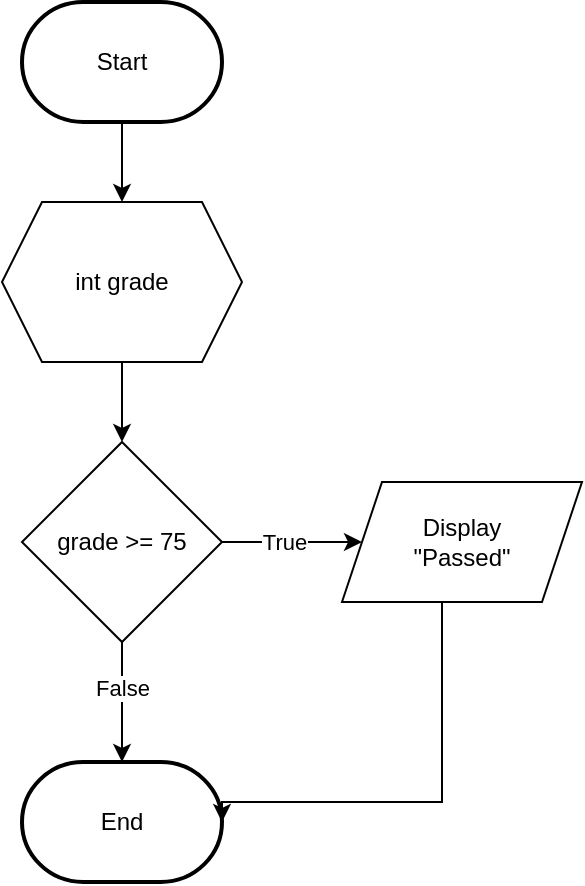 <mxfile version="24.8.2" pages="6">
  <diagram id="C5RBs43oDa-KdzZeNtuy" name="If">
    <mxGraphModel dx="1009" dy="547" grid="1" gridSize="10" guides="1" tooltips="1" connect="1" arrows="1" fold="1" page="1" pageScale="1" pageWidth="827" pageHeight="1169" math="0" shadow="0">
      <root>
        <mxCell id="WIyWlLk6GJQsqaUBKTNV-0" />
        <mxCell id="WIyWlLk6GJQsqaUBKTNV-1" parent="WIyWlLk6GJQsqaUBKTNV-0" />
        <mxCell id="U6u_kDi3AGG093OxEGTw-5" style="edgeStyle=orthogonalEdgeStyle;rounded=0;orthogonalLoop=1;jettySize=auto;html=1;entryX=0.5;entryY=0;entryDx=0;entryDy=0;" parent="WIyWlLk6GJQsqaUBKTNV-1" source="U6u_kDi3AGG093OxEGTw-2" target="U6u_kDi3AGG093OxEGTw-4" edge="1">
          <mxGeometry relative="1" as="geometry" />
        </mxCell>
        <mxCell id="U6u_kDi3AGG093OxEGTw-2" value="Start" style="strokeWidth=2;html=1;shape=mxgraph.flowchart.terminator;whiteSpace=wrap;" parent="WIyWlLk6GJQsqaUBKTNV-1" vertex="1">
          <mxGeometry x="150" y="190" width="100" height="60" as="geometry" />
        </mxCell>
        <mxCell id="U6u_kDi3AGG093OxEGTw-3" value="End" style="strokeWidth=2;html=1;shape=mxgraph.flowchart.terminator;whiteSpace=wrap;" parent="WIyWlLk6GJQsqaUBKTNV-1" vertex="1">
          <mxGeometry x="150" y="570" width="100" height="60" as="geometry" />
        </mxCell>
        <mxCell id="U6u_kDi3AGG093OxEGTw-7" style="edgeStyle=orthogonalEdgeStyle;rounded=0;orthogonalLoop=1;jettySize=auto;html=1;entryX=0.5;entryY=0;entryDx=0;entryDy=0;" parent="WIyWlLk6GJQsqaUBKTNV-1" source="U6u_kDi3AGG093OxEGTw-4" target="U6u_kDi3AGG093OxEGTw-6" edge="1">
          <mxGeometry relative="1" as="geometry" />
        </mxCell>
        <mxCell id="U6u_kDi3AGG093OxEGTw-4" value="int grade" style="shape=hexagon;perimeter=hexagonPerimeter2;whiteSpace=wrap;html=1;fixedSize=1;" parent="WIyWlLk6GJQsqaUBKTNV-1" vertex="1">
          <mxGeometry x="140" y="290" width="120" height="80" as="geometry" />
        </mxCell>
        <mxCell id="U6u_kDi3AGG093OxEGTw-10" style="edgeStyle=orthogonalEdgeStyle;rounded=0;orthogonalLoop=1;jettySize=auto;html=1;" parent="WIyWlLk6GJQsqaUBKTNV-1" source="U6u_kDi3AGG093OxEGTw-6" target="U6u_kDi3AGG093OxEGTw-9" edge="1">
          <mxGeometry relative="1" as="geometry" />
        </mxCell>
        <mxCell id="rRDlKW93r1YTpkSukqt8-1" value="True" style="edgeLabel;html=1;align=center;verticalAlign=middle;resizable=0;points=[];" parent="U6u_kDi3AGG093OxEGTw-10" vertex="1" connectable="0">
          <mxGeometry x="-0.134" relative="1" as="geometry">
            <mxPoint as="offset" />
          </mxGeometry>
        </mxCell>
        <mxCell id="U6u_kDi3AGG093OxEGTw-6" value="grade &amp;gt;= 75" style="rhombus;whiteSpace=wrap;html=1;" parent="WIyWlLk6GJQsqaUBKTNV-1" vertex="1">
          <mxGeometry x="150" y="410" width="100" height="100" as="geometry" />
        </mxCell>
        <mxCell id="U6u_kDi3AGG093OxEGTw-8" style="edgeStyle=orthogonalEdgeStyle;rounded=0;orthogonalLoop=1;jettySize=auto;html=1;entryX=0.5;entryY=0;entryDx=0;entryDy=0;entryPerimeter=0;" parent="WIyWlLk6GJQsqaUBKTNV-1" source="U6u_kDi3AGG093OxEGTw-6" target="U6u_kDi3AGG093OxEGTw-3" edge="1">
          <mxGeometry relative="1" as="geometry" />
        </mxCell>
        <mxCell id="rRDlKW93r1YTpkSukqt8-2" value="False" style="edgeLabel;html=1;align=center;verticalAlign=middle;resizable=0;points=[];" parent="U6u_kDi3AGG093OxEGTw-8" vertex="1" connectable="0">
          <mxGeometry x="-0.243" relative="1" as="geometry">
            <mxPoint as="offset" />
          </mxGeometry>
        </mxCell>
        <mxCell id="U6u_kDi3AGG093OxEGTw-9" value="Display&lt;div&gt;&quot;Passed&quot;&lt;/div&gt;" style="shape=parallelogram;perimeter=parallelogramPerimeter;whiteSpace=wrap;html=1;fixedSize=1;" parent="WIyWlLk6GJQsqaUBKTNV-1" vertex="1">
          <mxGeometry x="310" y="430" width="120" height="60" as="geometry" />
        </mxCell>
        <mxCell id="U6u_kDi3AGG093OxEGTw-11" style="edgeStyle=orthogonalEdgeStyle;rounded=0;orthogonalLoop=1;jettySize=auto;html=1;entryX=1;entryY=0.5;entryDx=0;entryDy=0;entryPerimeter=0;" parent="WIyWlLk6GJQsqaUBKTNV-1" source="U6u_kDi3AGG093OxEGTw-9" target="U6u_kDi3AGG093OxEGTw-3" edge="1">
          <mxGeometry relative="1" as="geometry">
            <Array as="points">
              <mxPoint x="360" y="590" />
              <mxPoint x="250" y="590" />
            </Array>
          </mxGeometry>
        </mxCell>
      </root>
    </mxGraphModel>
  </diagram>
  <diagram name="If Else" id="wgRW3ykwmBNnsoXeUPCp">
    <mxGraphModel dx="1009" dy="547" grid="1" gridSize="10" guides="1" tooltips="1" connect="1" arrows="1" fold="1" page="1" pageScale="1" pageWidth="827" pageHeight="1169" math="0" shadow="0">
      <root>
        <mxCell id="HP0GB9q9wchO6ULZUXLa-0" />
        <mxCell id="HP0GB9q9wchO6ULZUXLa-1" parent="HP0GB9q9wchO6ULZUXLa-0" />
        <mxCell id="HP0GB9q9wchO6ULZUXLa-2" style="edgeStyle=orthogonalEdgeStyle;rounded=0;orthogonalLoop=1;jettySize=auto;html=1;entryX=0.5;entryY=0;entryDx=0;entryDy=0;" parent="HP0GB9q9wchO6ULZUXLa-1" source="HP0GB9q9wchO6ULZUXLa-3" target="HP0GB9q9wchO6ULZUXLa-6" edge="1">
          <mxGeometry relative="1" as="geometry" />
        </mxCell>
        <mxCell id="HP0GB9q9wchO6ULZUXLa-3" value="Start" style="strokeWidth=2;html=1;shape=mxgraph.flowchart.terminator;whiteSpace=wrap;" parent="HP0GB9q9wchO6ULZUXLa-1" vertex="1">
          <mxGeometry x="150" y="190" width="100" height="60" as="geometry" />
        </mxCell>
        <mxCell id="HP0GB9q9wchO6ULZUXLa-4" value="End" style="strokeWidth=2;html=1;shape=mxgraph.flowchart.terminator;whiteSpace=wrap;" parent="HP0GB9q9wchO6ULZUXLa-1" vertex="1">
          <mxGeometry x="150" y="670" width="100" height="60" as="geometry" />
        </mxCell>
        <mxCell id="HP0GB9q9wchO6ULZUXLa-5" style="edgeStyle=orthogonalEdgeStyle;rounded=0;orthogonalLoop=1;jettySize=auto;html=1;entryX=0.5;entryY=0;entryDx=0;entryDy=0;" parent="HP0GB9q9wchO6ULZUXLa-1" source="HP0GB9q9wchO6ULZUXLa-6" target="HP0GB9q9wchO6ULZUXLa-8" edge="1">
          <mxGeometry relative="1" as="geometry" />
        </mxCell>
        <mxCell id="HP0GB9q9wchO6ULZUXLa-6" value="int grade" style="shape=hexagon;perimeter=hexagonPerimeter2;whiteSpace=wrap;html=1;fixedSize=1;" parent="HP0GB9q9wchO6ULZUXLa-1" vertex="1">
          <mxGeometry x="140" y="290" width="120" height="80" as="geometry" />
        </mxCell>
        <mxCell id="HP0GB9q9wchO6ULZUXLa-7" style="edgeStyle=orthogonalEdgeStyle;rounded=0;orthogonalLoop=1;jettySize=auto;html=1;" parent="HP0GB9q9wchO6ULZUXLa-1" source="HP0GB9q9wchO6ULZUXLa-8" target="HP0GB9q9wchO6ULZUXLa-10" edge="1">
          <mxGeometry relative="1" as="geometry" />
        </mxCell>
        <mxCell id="XoKDj_YRl34KRhVriMOj-1" value="True" style="edgeLabel;html=1;align=center;verticalAlign=middle;resizable=0;points=[];" parent="HP0GB9q9wchO6ULZUXLa-7" vertex="1" connectable="0">
          <mxGeometry x="-0.138" relative="1" as="geometry">
            <mxPoint as="offset" />
          </mxGeometry>
        </mxCell>
        <mxCell id="HP0GB9q9wchO6ULZUXLa-8" value="grade &amp;gt;= 75" style="rhombus;whiteSpace=wrap;html=1;" parent="HP0GB9q9wchO6ULZUXLa-1" vertex="1">
          <mxGeometry x="150" y="410" width="100" height="100" as="geometry" />
        </mxCell>
        <mxCell id="HP0GB9q9wchO6ULZUXLa-9" style="edgeStyle=orthogonalEdgeStyle;rounded=0;orthogonalLoop=1;jettySize=auto;html=1;entryX=0.5;entryY=0;entryDx=0;entryDy=0;" parent="HP0GB9q9wchO6ULZUXLa-1" source="HP0GB9q9wchO6ULZUXLa-8" target="XoKDj_YRl34KRhVriMOj-3" edge="1">
          <mxGeometry relative="1" as="geometry" />
        </mxCell>
        <mxCell id="YyR-W1f64u2cbG6BlVA1-0" value="False" style="edgeLabel;html=1;align=center;verticalAlign=middle;resizable=0;points=[];" parent="HP0GB9q9wchO6ULZUXLa-9" vertex="1" connectable="0">
          <mxGeometry x="-0.208" relative="1" as="geometry">
            <mxPoint as="offset" />
          </mxGeometry>
        </mxCell>
        <mxCell id="HP0GB9q9wchO6ULZUXLa-10" value="Display&lt;div&gt;&quot;Passed&quot;&lt;/div&gt;" style="shape=parallelogram;perimeter=parallelogramPerimeter;whiteSpace=wrap;html=1;fixedSize=1;" parent="HP0GB9q9wchO6ULZUXLa-1" vertex="1">
          <mxGeometry x="310" y="430" width="120" height="60" as="geometry" />
        </mxCell>
        <mxCell id="HP0GB9q9wchO6ULZUXLa-11" style="edgeStyle=orthogonalEdgeStyle;rounded=0;orthogonalLoop=1;jettySize=auto;html=1;entryX=1;entryY=0.5;entryDx=0;entryDy=0;entryPerimeter=0;" parent="HP0GB9q9wchO6ULZUXLa-1" source="HP0GB9q9wchO6ULZUXLa-10" target="HP0GB9q9wchO6ULZUXLa-4" edge="1">
          <mxGeometry relative="1" as="geometry">
            <Array as="points">
              <mxPoint x="360" y="700" />
            </Array>
          </mxGeometry>
        </mxCell>
        <mxCell id="XoKDj_YRl34KRhVriMOj-3" value="Display&lt;div&gt;&quot;Failed&quot;&lt;/div&gt;" style="shape=parallelogram;perimeter=parallelogramPerimeter;whiteSpace=wrap;html=1;fixedSize=1;" parent="HP0GB9q9wchO6ULZUXLa-1" vertex="1">
          <mxGeometry x="140" y="570" width="120" height="60" as="geometry" />
        </mxCell>
        <mxCell id="YyR-W1f64u2cbG6BlVA1-1" style="edgeStyle=orthogonalEdgeStyle;rounded=0;orthogonalLoop=1;jettySize=auto;html=1;entryX=0.5;entryY=0;entryDx=0;entryDy=0;entryPerimeter=0;" parent="HP0GB9q9wchO6ULZUXLa-1" source="XoKDj_YRl34KRhVriMOj-3" target="HP0GB9q9wchO6ULZUXLa-4" edge="1">
          <mxGeometry relative="1" as="geometry" />
        </mxCell>
      </root>
    </mxGraphModel>
  </diagram>
  <diagram name="Switch" id="S04WwmKPU7ko810WiV1u">
    <mxGraphModel dx="1009" dy="547" grid="1" gridSize="10" guides="1" tooltips="1" connect="1" arrows="1" fold="1" page="1" pageScale="1" pageWidth="827" pageHeight="1169" math="0" shadow="0">
      <root>
        <mxCell id="uFm7R1hayecepRXZf3FI-0" />
        <mxCell id="uFm7R1hayecepRXZf3FI-1" parent="uFm7R1hayecepRXZf3FI-0" />
        <mxCell id="uFm7R1hayecepRXZf3FI-2" style="edgeStyle=orthogonalEdgeStyle;rounded=0;orthogonalLoop=1;jettySize=auto;html=1;entryX=0.5;entryY=0;entryDx=0;entryDy=0;" parent="uFm7R1hayecepRXZf3FI-1" source="uFm7R1hayecepRXZf3FI-3" target="uFm7R1hayecepRXZf3FI-6" edge="1">
          <mxGeometry relative="1" as="geometry" />
        </mxCell>
        <mxCell id="uFm7R1hayecepRXZf3FI-3" value="Start" style="strokeWidth=2;html=1;shape=mxgraph.flowchart.terminator;whiteSpace=wrap;" parent="uFm7R1hayecepRXZf3FI-1" vertex="1">
          <mxGeometry x="150" y="190" width="100" height="60" as="geometry" />
        </mxCell>
        <mxCell id="uFm7R1hayecepRXZf3FI-4" value="End" style="strokeWidth=2;html=1;shape=mxgraph.flowchart.terminator;whiteSpace=wrap;" parent="uFm7R1hayecepRXZf3FI-1" vertex="1">
          <mxGeometry x="150" y="830" width="100" height="60" as="geometry" />
        </mxCell>
        <mxCell id="uFm7R1hayecepRXZf3FI-5" style="edgeStyle=orthogonalEdgeStyle;rounded=0;orthogonalLoop=1;jettySize=auto;html=1;entryX=0.5;entryY=0;entryDx=0;entryDy=0;" parent="uFm7R1hayecepRXZf3FI-1" source="uFm7R1hayecepRXZf3FI-6" target="uFm7R1hayecepRXZf3FI-8" edge="1">
          <mxGeometry relative="1" as="geometry" />
        </mxCell>
        <mxCell id="uFm7R1hayecepRXZf3FI-6" value="int grade" style="shape=hexagon;perimeter=hexagonPerimeter2;whiteSpace=wrap;html=1;fixedSize=1;" parent="uFm7R1hayecepRXZf3FI-1" vertex="1">
          <mxGeometry x="140" y="290" width="120" height="80" as="geometry" />
        </mxCell>
        <mxCell id="uFm7R1hayecepRXZf3FI-7" style="edgeStyle=orthogonalEdgeStyle;rounded=0;orthogonalLoop=1;jettySize=auto;html=1;" parent="uFm7R1hayecepRXZf3FI-1" source="uFm7R1hayecepRXZf3FI-8" target="uFm7R1hayecepRXZf3FI-10" edge="1">
          <mxGeometry relative="1" as="geometry" />
        </mxCell>
        <mxCell id="S2YscIBGtdLN4zWIDV8S-4" value="True" style="edgeLabel;html=1;align=center;verticalAlign=middle;resizable=0;points=[];" parent="uFm7R1hayecepRXZf3FI-7" vertex="1" connectable="0">
          <mxGeometry x="-0.076" relative="1" as="geometry">
            <mxPoint as="offset" />
          </mxGeometry>
        </mxCell>
        <mxCell id="uFm7R1hayecepRXZf3FI-8" value="case 1" style="rhombus;whiteSpace=wrap;html=1;" parent="uFm7R1hayecepRXZf3FI-1" vertex="1">
          <mxGeometry x="150" y="410" width="100" height="100" as="geometry" />
        </mxCell>
        <mxCell id="uFm7R1hayecepRXZf3FI-9" style="edgeStyle=orthogonalEdgeStyle;rounded=0;orthogonalLoop=1;jettySize=auto;html=1;entryX=0.5;entryY=0;entryDx=0;entryDy=0;" parent="uFm7R1hayecepRXZf3FI-1" source="uFm7R1hayecepRXZf3FI-8" target="I5yKDLQ5YA2egcF0Fvhx-0" edge="1">
          <mxGeometry relative="1" as="geometry" />
        </mxCell>
        <mxCell id="S2YscIBGtdLN4zWIDV8S-6" value="False" style="edgeLabel;html=1;align=center;verticalAlign=middle;resizable=0;points=[];" parent="uFm7R1hayecepRXZf3FI-9" vertex="1" connectable="0">
          <mxGeometry x="-0.165" relative="1" as="geometry">
            <mxPoint as="offset" />
          </mxGeometry>
        </mxCell>
        <mxCell id="uFm7R1hayecepRXZf3FI-10" value="Display&lt;div&gt;&quot;Passed&quot;&lt;/div&gt;" style="shape=parallelogram;perimeter=parallelogramPerimeter;whiteSpace=wrap;html=1;fixedSize=1;" parent="uFm7R1hayecepRXZf3FI-1" vertex="1">
          <mxGeometry x="310" y="430" width="120" height="60" as="geometry" />
        </mxCell>
        <mxCell id="uFm7R1hayecepRXZf3FI-11" style="edgeStyle=orthogonalEdgeStyle;rounded=0;orthogonalLoop=1;jettySize=auto;html=1;entryX=1;entryY=0.5;entryDx=0;entryDy=0;entryPerimeter=0;exitX=1;exitY=0.5;exitDx=0;exitDy=0;" parent="uFm7R1hayecepRXZf3FI-1" source="uFm7R1hayecepRXZf3FI-10" target="uFm7R1hayecepRXZf3FI-4" edge="1">
          <mxGeometry relative="1" as="geometry">
            <Array as="points">
              <mxPoint x="480" y="460" />
              <mxPoint x="480" y="860" />
            </Array>
            <mxPoint x="390" y="520" as="sourcePoint" />
          </mxGeometry>
        </mxCell>
        <mxCell id="I5yKDLQ5YA2egcF0Fvhx-6" style="edgeStyle=orthogonalEdgeStyle;rounded=0;orthogonalLoop=1;jettySize=auto;html=1;entryX=0.5;entryY=0;entryDx=0;entryDy=0;" parent="uFm7R1hayecepRXZf3FI-1" source="I5yKDLQ5YA2egcF0Fvhx-0" target="I5yKDLQ5YA2egcF0Fvhx-5" edge="1">
          <mxGeometry relative="1" as="geometry" />
        </mxCell>
        <mxCell id="S2YscIBGtdLN4zWIDV8S-8" value="False" style="edgeLabel;html=1;align=center;verticalAlign=middle;resizable=0;points=[];" parent="I5yKDLQ5YA2egcF0Fvhx-6" vertex="1" connectable="0">
          <mxGeometry x="-0.091" relative="1" as="geometry">
            <mxPoint as="offset" />
          </mxGeometry>
        </mxCell>
        <mxCell id="I5yKDLQ5YA2egcF0Fvhx-8" style="edgeStyle=orthogonalEdgeStyle;rounded=0;orthogonalLoop=1;jettySize=auto;html=1;entryX=0;entryY=0.5;entryDx=0;entryDy=0;" parent="uFm7R1hayecepRXZf3FI-1" source="I5yKDLQ5YA2egcF0Fvhx-0" target="I5yKDLQ5YA2egcF0Fvhx-7" edge="1">
          <mxGeometry relative="1" as="geometry" />
        </mxCell>
        <mxCell id="S2YscIBGtdLN4zWIDV8S-10" value="True" style="edgeLabel;html=1;align=center;verticalAlign=middle;resizable=0;points=[];" parent="I5yKDLQ5YA2egcF0Fvhx-8" vertex="1" connectable="0">
          <mxGeometry x="-0.15" y="1" relative="1" as="geometry">
            <mxPoint as="offset" />
          </mxGeometry>
        </mxCell>
        <mxCell id="I5yKDLQ5YA2egcF0Fvhx-0" value="case 2" style="rhombus;whiteSpace=wrap;html=1;" parent="uFm7R1hayecepRXZf3FI-1" vertex="1">
          <mxGeometry x="150" y="570" width="100" height="100" as="geometry" />
        </mxCell>
        <mxCell id="I5yKDLQ5YA2egcF0Fvhx-5" value="Display&lt;div&gt;&quot;Invalid grade&quot;&lt;/div&gt;" style="shape=parallelogram;perimeter=parallelogramPerimeter;whiteSpace=wrap;html=1;fixedSize=1;" parent="uFm7R1hayecepRXZf3FI-1" vertex="1">
          <mxGeometry x="140" y="730" width="120" height="60" as="geometry" />
        </mxCell>
        <mxCell id="I5yKDLQ5YA2egcF0Fvhx-7" value="Display&lt;div&gt;&quot;Failed&quot;&lt;/div&gt;" style="shape=parallelogram;perimeter=parallelogramPerimeter;whiteSpace=wrap;html=1;fixedSize=1;" parent="uFm7R1hayecepRXZf3FI-1" vertex="1">
          <mxGeometry x="310" y="590" width="120" height="60" as="geometry" />
        </mxCell>
        <mxCell id="I5yKDLQ5YA2egcF0Fvhx-9" style="edgeStyle=orthogonalEdgeStyle;rounded=0;orthogonalLoop=1;jettySize=auto;html=1;entryX=1;entryY=0.5;entryDx=0;entryDy=0;entryPerimeter=0;" parent="uFm7R1hayecepRXZf3FI-1" source="I5yKDLQ5YA2egcF0Fvhx-7" target="uFm7R1hayecepRXZf3FI-4" edge="1">
          <mxGeometry relative="1" as="geometry">
            <Array as="points">
              <mxPoint x="480" y="620" />
              <mxPoint x="480" y="860" />
            </Array>
          </mxGeometry>
        </mxCell>
        <mxCell id="I5yKDLQ5YA2egcF0Fvhx-10" style="edgeStyle=orthogonalEdgeStyle;rounded=0;orthogonalLoop=1;jettySize=auto;html=1;entryX=0.5;entryY=0;entryDx=0;entryDy=0;entryPerimeter=0;" parent="uFm7R1hayecepRXZf3FI-1" source="I5yKDLQ5YA2egcF0Fvhx-5" target="uFm7R1hayecepRXZf3FI-4" edge="1">
          <mxGeometry relative="1" as="geometry" />
        </mxCell>
      </root>
    </mxGraphModel>
  </diagram>
  <diagram name="For" id="QUAe-ksvKjDs5myJ_4xY">
    <mxGraphModel dx="1552" dy="842" grid="1" gridSize="10" guides="1" tooltips="1" connect="1" arrows="1" fold="1" page="1" pageScale="1" pageWidth="827" pageHeight="1169" math="0" shadow="0">
      <root>
        <mxCell id="CqQGkMekEgwE-K7OSCcw-0" />
        <mxCell id="CqQGkMekEgwE-K7OSCcw-1" parent="CqQGkMekEgwE-K7OSCcw-0" />
        <mxCell id="CqQGkMekEgwE-K7OSCcw-2" style="edgeStyle=orthogonalEdgeStyle;rounded=0;orthogonalLoop=1;jettySize=auto;html=1;entryX=0.5;entryY=0;entryDx=0;entryDy=0;" parent="CqQGkMekEgwE-K7OSCcw-1" source="CqQGkMekEgwE-K7OSCcw-3" target="CqQGkMekEgwE-K7OSCcw-6" edge="1">
          <mxGeometry relative="1" as="geometry" />
        </mxCell>
        <mxCell id="CqQGkMekEgwE-K7OSCcw-3" value="Start" style="strokeWidth=2;html=1;shape=mxgraph.flowchart.terminator;whiteSpace=wrap;" parent="CqQGkMekEgwE-K7OSCcw-1" vertex="1">
          <mxGeometry x="150" y="190" width="100" height="60" as="geometry" />
        </mxCell>
        <mxCell id="CqQGkMekEgwE-K7OSCcw-4" value="End" style="strokeWidth=2;html=1;shape=mxgraph.flowchart.terminator;whiteSpace=wrap;" parent="CqQGkMekEgwE-K7OSCcw-1" vertex="1">
          <mxGeometry x="150" y="770" width="100" height="60" as="geometry" />
        </mxCell>
        <mxCell id="CqQGkMekEgwE-K7OSCcw-5" style="edgeStyle=orthogonalEdgeStyle;rounded=0;orthogonalLoop=1;jettySize=auto;html=1;" parent="CqQGkMekEgwE-K7OSCcw-1" source="CqQGkMekEgwE-K7OSCcw-6" target="EWHEcCJOODaxURXab4ZX-0" edge="1">
          <mxGeometry relative="1" as="geometry" />
        </mxCell>
        <mxCell id="CqQGkMekEgwE-K7OSCcw-6" value="int i = 0" style="shape=hexagon;perimeter=hexagonPerimeter2;whiteSpace=wrap;html=1;fixedSize=1;" parent="CqQGkMekEgwE-K7OSCcw-1" vertex="1">
          <mxGeometry x="140" y="290" width="120" height="80" as="geometry" />
        </mxCell>
        <mxCell id="CqQGkMekEgwE-K7OSCcw-7" style="edgeStyle=orthogonalEdgeStyle;rounded=0;orthogonalLoop=1;jettySize=auto;html=1;exitX=0.5;exitY=1;exitDx=0;exitDy=0;" parent="CqQGkMekEgwE-K7OSCcw-1" source="CqQGkMekEgwE-K7OSCcw-9" target="CqQGkMekEgwE-K7OSCcw-12" edge="1">
          <mxGeometry relative="1" as="geometry">
            <mxPoint x="280" y="640" as="sourcePoint" />
          </mxGeometry>
        </mxCell>
        <mxCell id="CqQGkMekEgwE-K7OSCcw-8" value="True" style="edgeLabel;html=1;align=center;verticalAlign=middle;resizable=0;points=[];" parent="CqQGkMekEgwE-K7OSCcw-7" vertex="1" connectable="0">
          <mxGeometry x="-0.076" relative="1" as="geometry">
            <mxPoint as="offset" />
          </mxGeometry>
        </mxCell>
        <mxCell id="CqQGkMekEgwE-K7OSCcw-9" value="i &amp;lt; 11" style="rhombus;whiteSpace=wrap;html=1;" parent="CqQGkMekEgwE-K7OSCcw-1" vertex="1">
          <mxGeometry x="150" y="510" width="100" height="100" as="geometry" />
        </mxCell>
        <mxCell id="CqQGkMekEgwE-K7OSCcw-10" style="edgeStyle=orthogonalEdgeStyle;rounded=0;orthogonalLoop=1;jettySize=auto;html=1;exitX=1;exitY=0.5;exitDx=0;exitDy=0;entryX=1;entryY=0.5;entryDx=0;entryDy=0;entryPerimeter=0;" parent="CqQGkMekEgwE-K7OSCcw-1" source="CqQGkMekEgwE-K7OSCcw-9" target="CqQGkMekEgwE-K7OSCcw-4" edge="1">
          <mxGeometry relative="1" as="geometry">
            <mxPoint x="240" y="780" as="targetPoint" />
            <Array as="points">
              <mxPoint x="300" y="560" />
              <mxPoint x="300" y="800" />
            </Array>
          </mxGeometry>
        </mxCell>
        <mxCell id="qfBjNuzoim2yZd50vGQB-1" value="False" style="edgeLabel;html=1;align=center;verticalAlign=middle;resizable=0;points=[];" parent="CqQGkMekEgwE-K7OSCcw-10" vertex="1" connectable="0">
          <mxGeometry x="-0.847" relative="1" as="geometry">
            <mxPoint as="offset" />
          </mxGeometry>
        </mxCell>
        <mxCell id="qfBjNuzoim2yZd50vGQB-3" style="edgeStyle=orthogonalEdgeStyle;rounded=0;orthogonalLoop=1;jettySize=auto;html=1;entryX=0;entryY=0.5;entryDx=0;entryDy=0;" parent="CqQGkMekEgwE-K7OSCcw-1" source="CqQGkMekEgwE-K7OSCcw-12" target="EWHEcCJOODaxURXab4ZX-0" edge="1">
          <mxGeometry relative="1" as="geometry">
            <Array as="points">
              <mxPoint x="110" y="700" />
              <mxPoint x="110" y="440" />
            </Array>
          </mxGeometry>
        </mxCell>
        <mxCell id="CqQGkMekEgwE-K7OSCcw-12" value="&lt;font face=&quot;Helvetica&quot; style=&quot;font-size: 12px;&quot;&gt;Display&lt;/font&gt;&lt;div&gt;&lt;font face=&quot;Helvetica&quot; style=&quot;font-size: 12px;&quot;&gt;&quot;Iteration i&quot;&lt;/font&gt;&lt;/div&gt;" style="shape=parallelogram;perimeter=parallelogramPerimeter;whiteSpace=wrap;html=1;fixedSize=1;" parent="CqQGkMekEgwE-K7OSCcw-1" vertex="1">
          <mxGeometry x="140" y="670" width="120" height="60" as="geometry" />
        </mxCell>
        <mxCell id="EWHEcCJOODaxURXab4ZX-1" style="edgeStyle=orthogonalEdgeStyle;rounded=0;orthogonalLoop=1;jettySize=auto;html=1;entryX=0.5;entryY=0;entryDx=0;entryDy=0;" edge="1" parent="CqQGkMekEgwE-K7OSCcw-1" source="EWHEcCJOODaxURXab4ZX-0" target="CqQGkMekEgwE-K7OSCcw-9">
          <mxGeometry relative="1" as="geometry" />
        </mxCell>
        <mxCell id="EWHEcCJOODaxURXab4ZX-0" value="i++" style="rounded=0;whiteSpace=wrap;html=1;" vertex="1" parent="CqQGkMekEgwE-K7OSCcw-1">
          <mxGeometry x="140" y="410" width="120" height="60" as="geometry" />
        </mxCell>
      </root>
    </mxGraphModel>
  </diagram>
  <diagram name="While" id="Kka7VBgr45ytDvkK4Pmx">
    <mxGraphModel dx="1441" dy="781" grid="1" gridSize="10" guides="1" tooltips="1" connect="1" arrows="1" fold="1" page="1" pageScale="1" pageWidth="827" pageHeight="1169" math="0" shadow="0">
      <root>
        <mxCell id="nUCHJ1DqK8qAW2LCkv4e-0" />
        <mxCell id="nUCHJ1DqK8qAW2LCkv4e-1" parent="nUCHJ1DqK8qAW2LCkv4e-0" />
        <mxCell id="nUCHJ1DqK8qAW2LCkv4e-2" style="edgeStyle=orthogonalEdgeStyle;rounded=0;orthogonalLoop=1;jettySize=auto;html=1;entryX=0.5;entryY=0;entryDx=0;entryDy=0;" parent="nUCHJ1DqK8qAW2LCkv4e-1" source="nUCHJ1DqK8qAW2LCkv4e-3" target="nUCHJ1DqK8qAW2LCkv4e-6" edge="1">
          <mxGeometry relative="1" as="geometry" />
        </mxCell>
        <mxCell id="nUCHJ1DqK8qAW2LCkv4e-3" value="Start" style="strokeWidth=2;html=1;shape=mxgraph.flowchart.terminator;whiteSpace=wrap;" parent="nUCHJ1DqK8qAW2LCkv4e-1" vertex="1">
          <mxGeometry x="150" y="190" width="100" height="60" as="geometry" />
        </mxCell>
        <mxCell id="nUCHJ1DqK8qAW2LCkv4e-4" value="End" style="strokeWidth=2;html=1;shape=mxgraph.flowchart.terminator;whiteSpace=wrap;" parent="nUCHJ1DqK8qAW2LCkv4e-1" vertex="1">
          <mxGeometry x="150" y="860" width="100" height="60" as="geometry" />
        </mxCell>
        <mxCell id="nUCHJ1DqK8qAW2LCkv4e-5" style="edgeStyle=orthogonalEdgeStyle;rounded=0;orthogonalLoop=1;jettySize=auto;html=1;entryX=0.5;entryY=0;entryDx=0;entryDy=0;" parent="nUCHJ1DqK8qAW2LCkv4e-1" source="nUCHJ1DqK8qAW2LCkv4e-6" target="h5Gn4j_is8i4wwEHsU29-0" edge="1">
          <mxGeometry relative="1" as="geometry" />
        </mxCell>
        <mxCell id="nUCHJ1DqK8qAW2LCkv4e-6" value="&lt;font style=&quot;font-size: 14px;&quot;&gt;int i&lt;/font&gt;" style="shape=hexagon;perimeter=hexagonPerimeter2;whiteSpace=wrap;html=1;fixedSize=1;" parent="nUCHJ1DqK8qAW2LCkv4e-1" vertex="1">
          <mxGeometry x="140" y="290" width="120" height="80" as="geometry" />
        </mxCell>
        <mxCell id="nUCHJ1DqK8qAW2LCkv4e-7" style="edgeStyle=orthogonalEdgeStyle;rounded=0;orthogonalLoop=1;jettySize=auto;html=1;" parent="nUCHJ1DqK8qAW2LCkv4e-1" source="nUCHJ1DqK8qAW2LCkv4e-9" target="nUCHJ1DqK8qAW2LCkv4e-12" edge="1">
          <mxGeometry relative="1" as="geometry" />
        </mxCell>
        <mxCell id="nUCHJ1DqK8qAW2LCkv4e-8" value="True" style="edgeLabel;html=1;align=center;verticalAlign=middle;resizable=0;points=[];" parent="nUCHJ1DqK8qAW2LCkv4e-7" vertex="1" connectable="0">
          <mxGeometry x="-0.076" relative="1" as="geometry">
            <mxPoint as="offset" />
          </mxGeometry>
        </mxCell>
        <mxCell id="nUCHJ1DqK8qAW2LCkv4e-9" value="i &amp;lt;= 5" style="rhombus;whiteSpace=wrap;html=1;" parent="nUCHJ1DqK8qAW2LCkv4e-1" vertex="1">
          <mxGeometry x="150" y="510" width="100" height="100" as="geometry" />
        </mxCell>
        <mxCell id="T5M41y3vu_cajMUqT_VU-5" style="edgeStyle=orthogonalEdgeStyle;rounded=0;orthogonalLoop=1;jettySize=auto;html=1;entryX=0;entryY=0.5;entryDx=0;entryDy=0;exitX=0;exitY=0.5;exitDx=0;exitDy=0;" parent="nUCHJ1DqK8qAW2LCkv4e-1" source="3fqmNBNT8Uh5_U0RIkRH-1" target="nUCHJ1DqK8qAW2LCkv4e-9" edge="1">
          <mxGeometry relative="1" as="geometry">
            <Array as="points">
              <mxPoint x="110" y="790" />
              <mxPoint x="110" y="560" />
            </Array>
          </mxGeometry>
        </mxCell>
        <mxCell id="0EWlToUFyNo_dqCqDbIh-0" style="edgeStyle=orthogonalEdgeStyle;rounded=0;orthogonalLoop=1;jettySize=auto;html=1;entryX=0.5;entryY=0;entryDx=0;entryDy=0;" edge="1" parent="nUCHJ1DqK8qAW2LCkv4e-1" source="nUCHJ1DqK8qAW2LCkv4e-12" target="3fqmNBNT8Uh5_U0RIkRH-1">
          <mxGeometry relative="1" as="geometry" />
        </mxCell>
        <mxCell id="nUCHJ1DqK8qAW2LCkv4e-12" value="&lt;font face=&quot;Helvetica&quot; style=&quot;font-size: 12px;&quot;&gt;Display&amp;nbsp;&lt;/font&gt;&lt;div&gt;&lt;span data-darkreader-inline-bgcolor=&quot;&quot; style=&quot;background-color: initial; --darkreader-inline-bgcolor: initial;&quot;&gt;&quot;Value of i:&amp;nbsp; i&quot;&lt;font style=&quot;--darkreader-inline-color: #e8e6e3;&quot; data-darkreader-inline-color=&quot;&quot; face=&quot;Courier New&quot; color=&quot;#000000&quot;&gt;&lt;span style=&quot;font-size: 10pt;&quot;&gt;&amp;nbsp;&lt;/span&gt;&lt;/font&gt;&lt;/span&gt;&lt;/div&gt;" style="shape=parallelogram;perimeter=parallelogramPerimeter;whiteSpace=wrap;html=1;fixedSize=1;" parent="nUCHJ1DqK8qAW2LCkv4e-1" vertex="1">
          <mxGeometry x="140" y="660" width="120" height="60" as="geometry" />
        </mxCell>
        <mxCell id="T5M41y3vu_cajMUqT_VU-3" style="edgeStyle=orthogonalEdgeStyle;rounded=0;orthogonalLoop=1;jettySize=auto;html=1;entryX=1;entryY=0.5;entryDx=0;entryDy=0;entryPerimeter=0;" parent="nUCHJ1DqK8qAW2LCkv4e-1" source="nUCHJ1DqK8qAW2LCkv4e-9" target="nUCHJ1DqK8qAW2LCkv4e-4" edge="1">
          <mxGeometry relative="1" as="geometry">
            <Array as="points">
              <mxPoint x="300" y="560" />
              <mxPoint x="300" y="890" />
            </Array>
          </mxGeometry>
        </mxCell>
        <mxCell id="0EWlToUFyNo_dqCqDbIh-2" value="False" style="edgeLabel;html=1;align=center;verticalAlign=middle;resizable=0;points=[];" vertex="1" connectable="0" parent="T5M41y3vu_cajMUqT_VU-3">
          <mxGeometry x="-0.882" relative="1" as="geometry">
            <mxPoint as="offset" />
          </mxGeometry>
        </mxCell>
        <mxCell id="3fqmNBNT8Uh5_U0RIkRH-0" style="edgeStyle=orthogonalEdgeStyle;rounded=0;orthogonalLoop=1;jettySize=auto;html=1;entryX=0.5;entryY=0;entryDx=0;entryDy=0;" edge="1" parent="nUCHJ1DqK8qAW2LCkv4e-1" source="h5Gn4j_is8i4wwEHsU29-0" target="nUCHJ1DqK8qAW2LCkv4e-9">
          <mxGeometry relative="1" as="geometry" />
        </mxCell>
        <mxCell id="h5Gn4j_is8i4wwEHsU29-0" value="Input&amp;nbsp;&lt;span data-darkreader-inline-color=&quot;&quot; data-darkreader-inline-bgcolor=&quot;&quot; style=&quot;background-color: initial; color: rgb(0, 0, 0); --darkreader-inline-bgcolor: initial; --darkreader-inline-color: #e8e6e3;&quot;&gt;i&lt;/span&gt;" style="shape=parallelogram;perimeter=parallelogramPerimeter;whiteSpace=wrap;html=1;fixedSize=1;" parent="nUCHJ1DqK8qAW2LCkv4e-1" vertex="1">
          <mxGeometry x="140" y="410" width="120" height="60" as="geometry" />
        </mxCell>
        <mxCell id="3fqmNBNT8Uh5_U0RIkRH-1" value="i++" style="rounded=0;whiteSpace=wrap;html=1;" vertex="1" parent="nUCHJ1DqK8qAW2LCkv4e-1">
          <mxGeometry x="140" y="760" width="120" height="60" as="geometry" />
        </mxCell>
      </root>
    </mxGraphModel>
  </diagram>
  <diagram name="Do-while" id="TRCou-MiWkirjUwMcTql">
    <mxGraphModel dx="1009" dy="547" grid="1" gridSize="10" guides="1" tooltips="1" connect="1" arrows="1" fold="1" page="1" pageScale="1" pageWidth="827" pageHeight="1169" math="0" shadow="0">
      <root>
        <mxCell id="fhmaVaJ6oNxYEKZVgWRT-0" />
        <mxCell id="fhmaVaJ6oNxYEKZVgWRT-1" parent="fhmaVaJ6oNxYEKZVgWRT-0" />
        <mxCell id="fhmaVaJ6oNxYEKZVgWRT-2" style="edgeStyle=orthogonalEdgeStyle;rounded=0;orthogonalLoop=1;jettySize=auto;html=1;entryX=0.5;entryY=0;entryDx=0;entryDy=0;" parent="fhmaVaJ6oNxYEKZVgWRT-1" source="fhmaVaJ6oNxYEKZVgWRT-3" target="fhmaVaJ6oNxYEKZVgWRT-6" edge="1">
          <mxGeometry relative="1" as="geometry" />
        </mxCell>
        <mxCell id="fhmaVaJ6oNxYEKZVgWRT-3" value="Start" style="strokeWidth=2;html=1;shape=mxgraph.flowchart.terminator;whiteSpace=wrap;" parent="fhmaVaJ6oNxYEKZVgWRT-1" vertex="1">
          <mxGeometry x="150" y="190" width="100" height="60" as="geometry" />
        </mxCell>
        <mxCell id="fhmaVaJ6oNxYEKZVgWRT-4" value="End" style="strokeWidth=2;html=1;shape=mxgraph.flowchart.terminator;whiteSpace=wrap;" parent="fhmaVaJ6oNxYEKZVgWRT-1" vertex="1">
          <mxGeometry x="150" y="770" width="100" height="60" as="geometry" />
        </mxCell>
        <mxCell id="fhmaVaJ6oNxYEKZVgWRT-5" style="edgeStyle=orthogonalEdgeStyle;rounded=0;orthogonalLoop=1;jettySize=auto;html=1;entryX=0.5;entryY=0;entryDx=0;entryDy=0;" parent="fhmaVaJ6oNxYEKZVgWRT-1" source="fhmaVaJ6oNxYEKZVgWRT-6" target="fhmaVaJ6oNxYEKZVgWRT-11" edge="1">
          <mxGeometry relative="1" as="geometry" />
        </mxCell>
        <mxCell id="fhmaVaJ6oNxYEKZVgWRT-6" value="int i" style="shape=hexagon;perimeter=hexagonPerimeter2;whiteSpace=wrap;html=1;fixedSize=1;" parent="fhmaVaJ6oNxYEKZVgWRT-1" vertex="1">
          <mxGeometry x="140" y="290" width="120" height="80" as="geometry" />
        </mxCell>
        <mxCell id="gIwPula5FX9QxZbEh8P2-2" style="edgeStyle=orthogonalEdgeStyle;rounded=0;orthogonalLoop=1;jettySize=auto;html=1;entryX=1;entryY=0.5;entryDx=0;entryDy=0;" parent="fhmaVaJ6oNxYEKZVgWRT-1" source="fhmaVaJ6oNxYEKZVgWRT-9" target="fhmaVaJ6oNxYEKZVgWRT-11" edge="1">
          <mxGeometry relative="1" as="geometry">
            <Array as="points">
              <mxPoint x="300" y="660" />
              <mxPoint x="300" y="440" />
            </Array>
            <mxPoint x="250" y="540" as="targetPoint" />
          </mxGeometry>
        </mxCell>
        <mxCell id="gIwPula5FX9QxZbEh8P2-4" value="True" style="edgeLabel;html=1;align=center;verticalAlign=middle;resizable=0;points=[];" parent="gIwPula5FX9QxZbEh8P2-2" vertex="1" connectable="0">
          <mxGeometry x="-0.778" relative="1" as="geometry">
            <mxPoint as="offset" />
          </mxGeometry>
        </mxCell>
        <mxCell id="aULCmZbbjh3GE5a69HI4-5" style="edgeStyle=orthogonalEdgeStyle;rounded=0;orthogonalLoop=1;jettySize=auto;html=1;exitX=0.5;exitY=1;exitDx=0;exitDy=0;entryX=0.5;entryY=0;entryDx=0;entryDy=0;" edge="1" parent="fhmaVaJ6oNxYEKZVgWRT-1" source="fhmaVaJ6oNxYEKZVgWRT-11" target="aULCmZbbjh3GE5a69HI4-0">
          <mxGeometry relative="1" as="geometry" />
        </mxCell>
        <mxCell id="fhmaVaJ6oNxYEKZVgWRT-9" value="i &amp;lt; 11" style="rhombus;whiteSpace=wrap;html=1;" parent="fhmaVaJ6oNxYEKZVgWRT-1" vertex="1">
          <mxGeometry x="150" y="610" width="100" height="100" as="geometry" />
        </mxCell>
        <mxCell id="fhmaVaJ6oNxYEKZVgWRT-11" value="&lt;font face=&quot;Helvetica&quot; style=&quot;font-size: 12px;&quot;&gt;Display&lt;/font&gt;&lt;div&gt;&lt;font face=&quot;Helvetica&quot; style=&quot;font-size: 12px;&quot;&gt;&quot;Iteration-i&quot;&lt;/font&gt;&lt;/div&gt;" style="shape=parallelogram;perimeter=parallelogramPerimeter;whiteSpace=wrap;html=1;fixedSize=1;" parent="fhmaVaJ6oNxYEKZVgWRT-1" vertex="1">
          <mxGeometry x="140" y="410" width="120" height="60" as="geometry" />
        </mxCell>
        <mxCell id="gIwPula5FX9QxZbEh8P2-0" style="edgeStyle=orthogonalEdgeStyle;rounded=0;orthogonalLoop=1;jettySize=auto;html=1;entryX=0.5;entryY=0;entryDx=0;entryDy=0;entryPerimeter=0;" parent="fhmaVaJ6oNxYEKZVgWRT-1" source="fhmaVaJ6oNxYEKZVgWRT-9" target="fhmaVaJ6oNxYEKZVgWRT-4" edge="1">
          <mxGeometry relative="1" as="geometry" />
        </mxCell>
        <mxCell id="gIwPula5FX9QxZbEh8P2-1" value="False" style="edgeLabel;html=1;align=center;verticalAlign=middle;resizable=0;points=[];" parent="gIwPula5FX9QxZbEh8P2-0" vertex="1" connectable="0">
          <mxGeometry x="-0.155" y="-1" relative="1" as="geometry">
            <mxPoint as="offset" />
          </mxGeometry>
        </mxCell>
        <mxCell id="aULCmZbbjh3GE5a69HI4-6" style="edgeStyle=orthogonalEdgeStyle;rounded=0;orthogonalLoop=1;jettySize=auto;html=1;entryX=0.5;entryY=0;entryDx=0;entryDy=0;" edge="1" parent="fhmaVaJ6oNxYEKZVgWRT-1" source="aULCmZbbjh3GE5a69HI4-0" target="fhmaVaJ6oNxYEKZVgWRT-9">
          <mxGeometry relative="1" as="geometry" />
        </mxCell>
        <mxCell id="aULCmZbbjh3GE5a69HI4-0" value="i++" style="rounded=0;whiteSpace=wrap;html=1;" vertex="1" parent="fhmaVaJ6oNxYEKZVgWRT-1">
          <mxGeometry x="140" y="510" width="120" height="60" as="geometry" />
        </mxCell>
      </root>
    </mxGraphModel>
  </diagram>
</mxfile>
